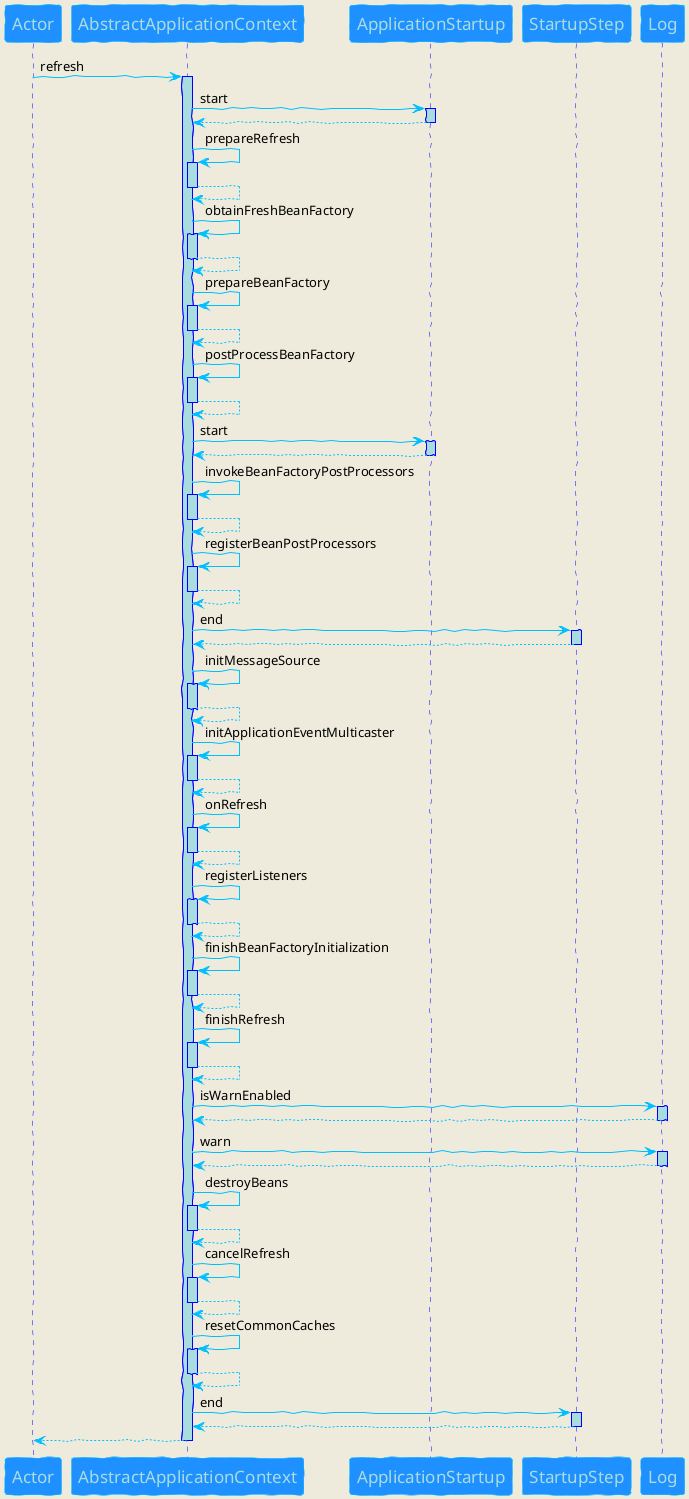 @startuml
skinparam backgroundColor #EEEBDC
skinparam handwritten true

skinparam sequence {
ArrowColor DeepSkyBlue
ActorBorderColor DeepSkyBlue
LifeLineBorderColor blue
LifeLineBackgroundColor #A9DCDF

ParticipantBorderColor DeepSkyBlue
ParticipantBackgroundColor DodgerBlue
ParticipantFontName Impact
ParticipantFontSize 17
ParticipantFontColor #A9DCDF

ActorBackgroundColor aqua
ActorFontColor DeepSkyBlue
ActorFontSize 17
ActorFontName Aapex
}
participant Actor
Actor -> AbstractApplicationContext : refresh
activate AbstractApplicationContext
AbstractApplicationContext -> ApplicationStartup : start
activate ApplicationStartup
ApplicationStartup --> AbstractApplicationContext
deactivate ApplicationStartup
AbstractApplicationContext -> AbstractApplicationContext : prepareRefresh
activate AbstractApplicationContext
AbstractApplicationContext --> AbstractApplicationContext
deactivate AbstractApplicationContext
AbstractApplicationContext -> AbstractApplicationContext : obtainFreshBeanFactory
activate AbstractApplicationContext
AbstractApplicationContext --> AbstractApplicationContext
deactivate AbstractApplicationContext
AbstractApplicationContext -> AbstractApplicationContext : prepareBeanFactory
activate AbstractApplicationContext
AbstractApplicationContext --> AbstractApplicationContext
deactivate AbstractApplicationContext
AbstractApplicationContext -> AbstractApplicationContext : postProcessBeanFactory
activate AbstractApplicationContext
AbstractApplicationContext --> AbstractApplicationContext
deactivate AbstractApplicationContext
AbstractApplicationContext -> ApplicationStartup : start
activate ApplicationStartup
ApplicationStartup --> AbstractApplicationContext
deactivate ApplicationStartup
AbstractApplicationContext -> AbstractApplicationContext : invokeBeanFactoryPostProcessors
activate AbstractApplicationContext
AbstractApplicationContext --> AbstractApplicationContext
deactivate AbstractApplicationContext
AbstractApplicationContext -> AbstractApplicationContext : registerBeanPostProcessors
activate AbstractApplicationContext
AbstractApplicationContext --> AbstractApplicationContext
deactivate AbstractApplicationContext
AbstractApplicationContext -> StartupStep : end
activate StartupStep
StartupStep --> AbstractApplicationContext
deactivate StartupStep
AbstractApplicationContext -> AbstractApplicationContext : initMessageSource
activate AbstractApplicationContext
AbstractApplicationContext --> AbstractApplicationContext
deactivate AbstractApplicationContext
AbstractApplicationContext -> AbstractApplicationContext : initApplicationEventMulticaster
activate AbstractApplicationContext
AbstractApplicationContext --> AbstractApplicationContext
deactivate AbstractApplicationContext
AbstractApplicationContext -> AbstractApplicationContext : onRefresh
activate AbstractApplicationContext
AbstractApplicationContext --> AbstractApplicationContext
deactivate AbstractApplicationContext
AbstractApplicationContext -> AbstractApplicationContext : registerListeners
activate AbstractApplicationContext
AbstractApplicationContext --> AbstractApplicationContext
deactivate AbstractApplicationContext
AbstractApplicationContext -> AbstractApplicationContext : finishBeanFactoryInitialization
activate AbstractApplicationContext
AbstractApplicationContext --> AbstractApplicationContext
deactivate AbstractApplicationContext
AbstractApplicationContext -> AbstractApplicationContext : finishRefresh
activate AbstractApplicationContext
AbstractApplicationContext --> AbstractApplicationContext
deactivate AbstractApplicationContext
AbstractApplicationContext -> Log : isWarnEnabled
activate Log
Log --> AbstractApplicationContext
deactivate Log
AbstractApplicationContext -> Log : warn
activate Log
Log --> AbstractApplicationContext
deactivate Log
AbstractApplicationContext -> AbstractApplicationContext : destroyBeans
activate AbstractApplicationContext
AbstractApplicationContext --> AbstractApplicationContext
deactivate AbstractApplicationContext
AbstractApplicationContext -> AbstractApplicationContext : cancelRefresh
activate AbstractApplicationContext
AbstractApplicationContext --> AbstractApplicationContext
deactivate AbstractApplicationContext
AbstractApplicationContext -> AbstractApplicationContext : resetCommonCaches
activate AbstractApplicationContext
AbstractApplicationContext --> AbstractApplicationContext
deactivate AbstractApplicationContext
AbstractApplicationContext -> StartupStep : end
activate StartupStep
StartupStep --> AbstractApplicationContext
deactivate StartupStep
return
@enduml